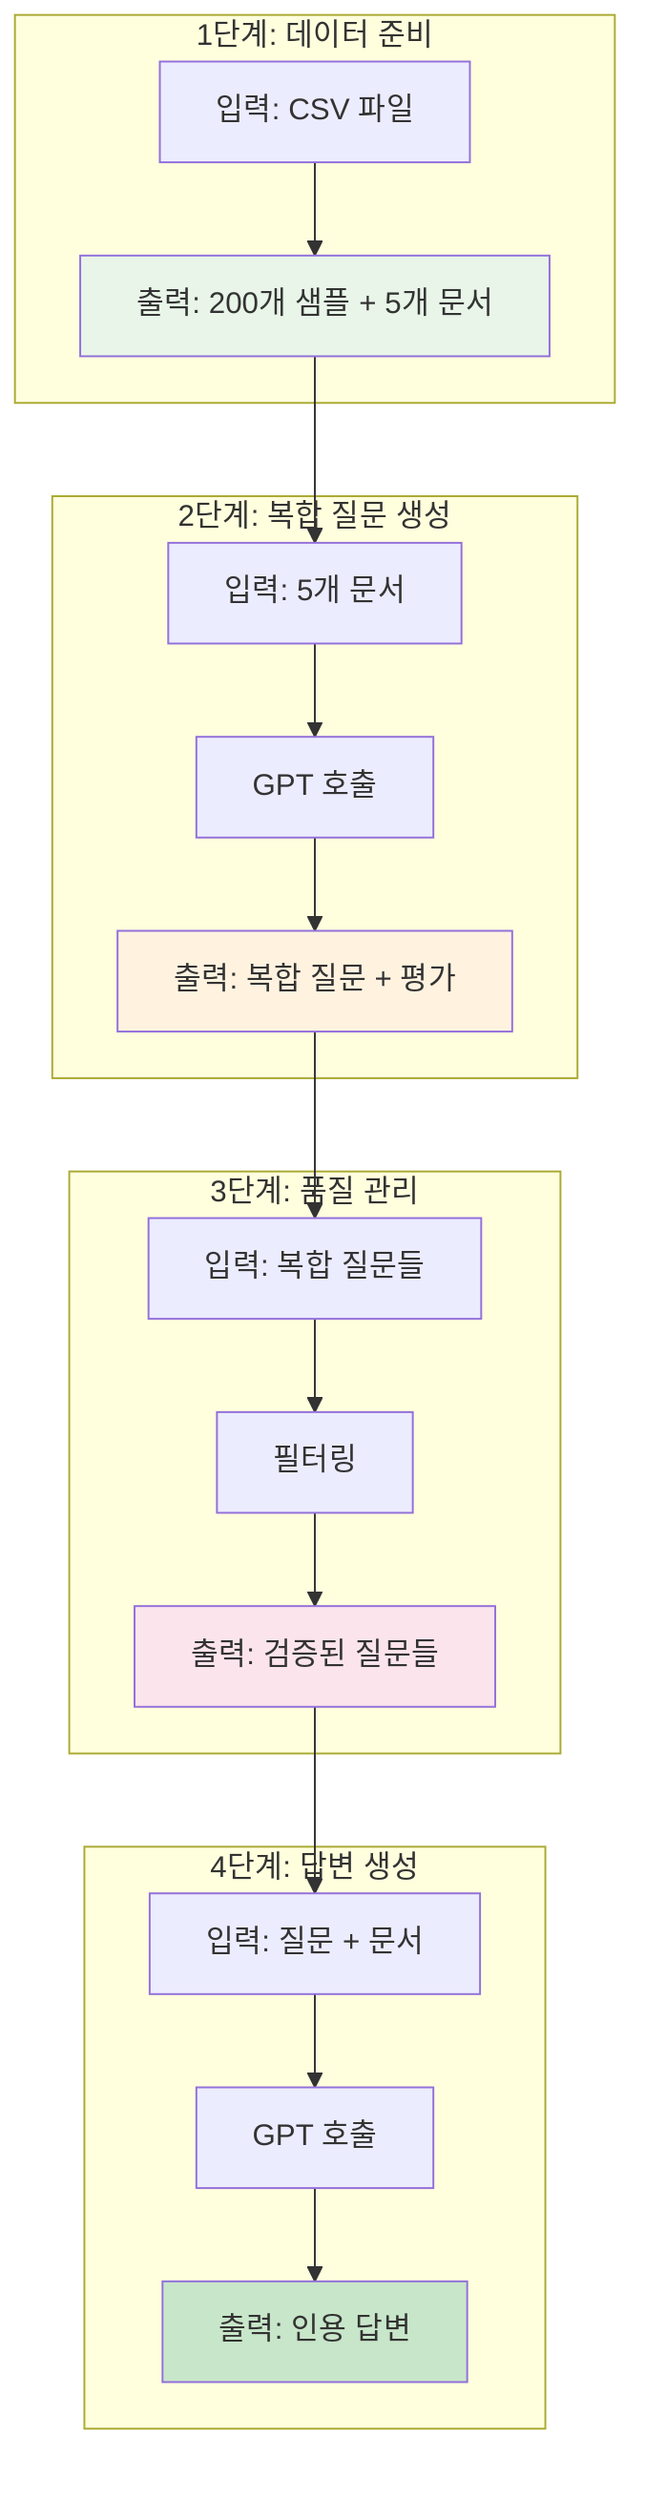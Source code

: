 graph TD
    subgraph "1단계: 데이터 준비"
        A1[입력: CSV 파일] --> A2[출력: 200개 샘플 + 5개 문서]
    end
    
    subgraph "2단계: 복합 질문 생성"
        B1[입력: 5개 문서] --> B2[GPT 호출] --> B3[출력: 복합 질문 + 평가]
    end
    
    subgraph "3단계: 품질 관리"
        C1[입력: 복합 질문들] --> C2[필터링] --> C3[출력: 검증된 질문들]
    end
    
    subgraph "4단계: 답변 생성"
        D1[입력: 질문 + 문서] --> D2[GPT 호출] --> D3[출력: 인용 답변]
    end
    
    A2 --> B1
    B3 --> C1
    C3 --> D1
    
    style A2 fill:#e8f5e8
    style B3 fill:#fff3e0
    style C3 fill:#fce4ec
    style D3 fill:#c8e6c9